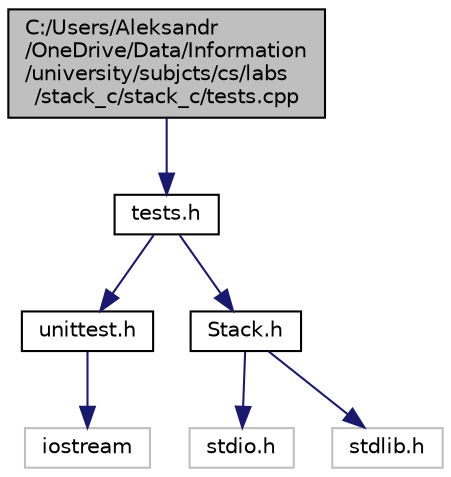 digraph "C:/Users/Aleksandr/OneDrive/Data/Information/university/subjcts/cs/labs/stack_c/stack_c/tests.cpp"
{
  edge [fontname="Helvetica",fontsize="10",labelfontname="Helvetica",labelfontsize="10"];
  node [fontname="Helvetica",fontsize="10",shape=record];
  Node0 [label="C:/Users/Aleksandr\l/OneDrive/Data/Information\l/university/subjcts/cs/labs\l/stack_c/stack_c/tests.cpp",height=0.2,width=0.4,color="black", fillcolor="grey75", style="filled", fontcolor="black"];
  Node0 -> Node1 [color="midnightblue",fontsize="10",style="solid",fontname="Helvetica"];
  Node1 [label="tests.h",height=0.2,width=0.4,color="black", fillcolor="white", style="filled",URL="$tests_8h.html"];
  Node1 -> Node2 [color="midnightblue",fontsize="10",style="solid",fontname="Helvetica"];
  Node2 [label="unittest.h",height=0.2,width=0.4,color="black", fillcolor="white", style="filled",URL="$unittest_8h.html"];
  Node2 -> Node3 [color="midnightblue",fontsize="10",style="solid",fontname="Helvetica"];
  Node3 [label="iostream",height=0.2,width=0.4,color="grey75", fillcolor="white", style="filled"];
  Node1 -> Node4 [color="midnightblue",fontsize="10",style="solid",fontname="Helvetica"];
  Node4 [label="Stack.h",height=0.2,width=0.4,color="black", fillcolor="white", style="filled",URL="$_stack_8h.html"];
  Node4 -> Node5 [color="midnightblue",fontsize="10",style="solid",fontname="Helvetica"];
  Node5 [label="stdio.h",height=0.2,width=0.4,color="grey75", fillcolor="white", style="filled"];
  Node4 -> Node6 [color="midnightblue",fontsize="10",style="solid",fontname="Helvetica"];
  Node6 [label="stdlib.h",height=0.2,width=0.4,color="grey75", fillcolor="white", style="filled"];
}

